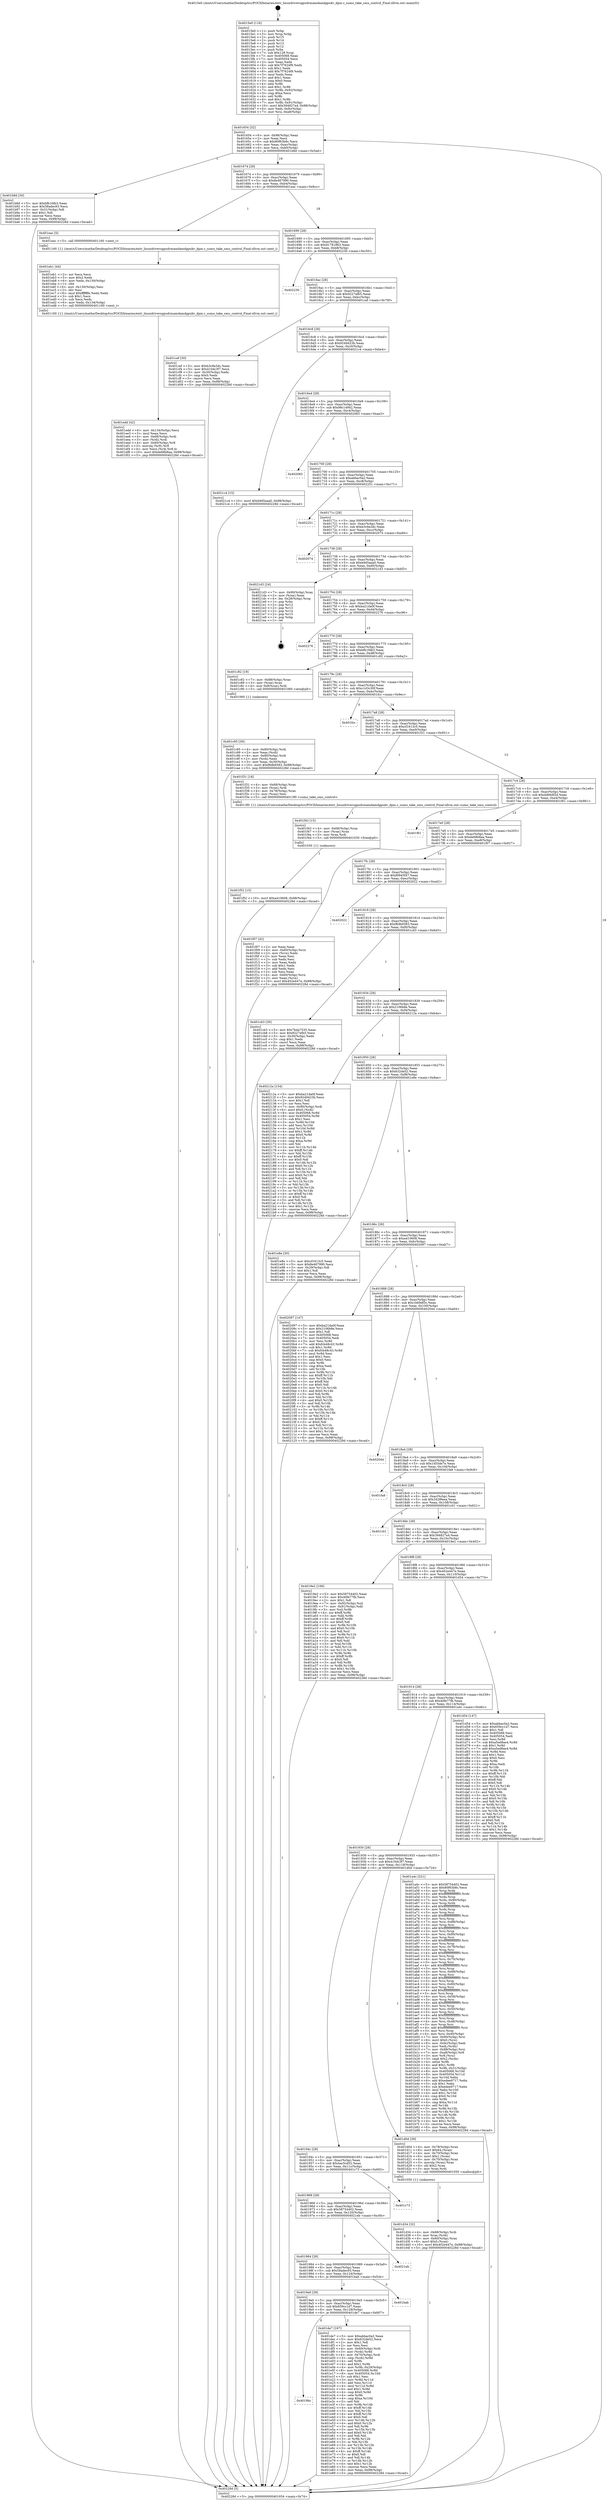 digraph "0x4015e0" {
  label = "0x4015e0 (/mnt/c/Users/mathe/Desktop/tcc/POCII/binaries/extr_linuxdriversgpudrmamdamdgpukv_dpm.c_sumo_take_smu_control_Final-ollvm.out::main(0))"
  labelloc = "t"
  node[shape=record]

  Entry [label="",width=0.3,height=0.3,shape=circle,fillcolor=black,style=filled]
  "0x401654" [label="{
     0x401654 [32]\l
     | [instrs]\l
     &nbsp;&nbsp;0x401654 \<+6\>: mov -0x98(%rbp),%eax\l
     &nbsp;&nbsp;0x40165a \<+2\>: mov %eax,%ecx\l
     &nbsp;&nbsp;0x40165c \<+6\>: sub $0x80f63b8c,%ecx\l
     &nbsp;&nbsp;0x401662 \<+6\>: mov %eax,-0xac(%rbp)\l
     &nbsp;&nbsp;0x401668 \<+6\>: mov %ecx,-0xb0(%rbp)\l
     &nbsp;&nbsp;0x40166e \<+6\>: je 0000000000401b8d \<main+0x5ad\>\l
  }"]
  "0x401b8d" [label="{
     0x401b8d [30]\l
     | [instrs]\l
     &nbsp;&nbsp;0x401b8d \<+5\>: mov $0xbfb1fdb3,%eax\l
     &nbsp;&nbsp;0x401b92 \<+5\>: mov $0x58adec93,%ecx\l
     &nbsp;&nbsp;0x401b97 \<+3\>: mov -0x31(%rbp),%dl\l
     &nbsp;&nbsp;0x401b9a \<+3\>: test $0x1,%dl\l
     &nbsp;&nbsp;0x401b9d \<+3\>: cmovne %ecx,%eax\l
     &nbsp;&nbsp;0x401ba0 \<+6\>: mov %eax,-0x98(%rbp)\l
     &nbsp;&nbsp;0x401ba6 \<+5\>: jmp 000000000040228d \<main+0xcad\>\l
  }"]
  "0x401674" [label="{
     0x401674 [28]\l
     | [instrs]\l
     &nbsp;&nbsp;0x401674 \<+5\>: jmp 0000000000401679 \<main+0x99\>\l
     &nbsp;&nbsp;0x401679 \<+6\>: mov -0xac(%rbp),%eax\l
     &nbsp;&nbsp;0x40167f \<+5\>: sub $0x8e467990,%eax\l
     &nbsp;&nbsp;0x401684 \<+6\>: mov %eax,-0xb4(%rbp)\l
     &nbsp;&nbsp;0x40168a \<+6\>: je 0000000000401eac \<main+0x8cc\>\l
  }"]
  Exit [label="",width=0.3,height=0.3,shape=circle,fillcolor=black,style=filled,peripheries=2]
  "0x401eac" [label="{
     0x401eac [5]\l
     | [instrs]\l
     &nbsp;&nbsp;0x401eac \<+5\>: call 0000000000401160 \<next_i\>\l
     | [calls]\l
     &nbsp;&nbsp;0x401160 \{1\} (/mnt/c/Users/mathe/Desktop/tcc/POCII/binaries/extr_linuxdriversgpudrmamdamdgpukv_dpm.c_sumo_take_smu_control_Final-ollvm.out::next_i)\l
  }"]
  "0x401690" [label="{
     0x401690 [28]\l
     | [instrs]\l
     &nbsp;&nbsp;0x401690 \<+5\>: jmp 0000000000401695 \<main+0xb5\>\l
     &nbsp;&nbsp;0x401695 \<+6\>: mov -0xac(%rbp),%eax\l
     &nbsp;&nbsp;0x40169b \<+5\>: sub $0x91781863,%eax\l
     &nbsp;&nbsp;0x4016a0 \<+6\>: mov %eax,-0xb8(%rbp)\l
     &nbsp;&nbsp;0x4016a6 \<+6\>: je 0000000000402230 \<main+0xc50\>\l
  }"]
  "0x401f52" [label="{
     0x401f52 [15]\l
     | [instrs]\l
     &nbsp;&nbsp;0x401f52 \<+10\>: movl $0xa410608,-0x98(%rbp)\l
     &nbsp;&nbsp;0x401f5c \<+5\>: jmp 000000000040228d \<main+0xcad\>\l
  }"]
  "0x402230" [label="{
     0x402230\l
  }", style=dashed]
  "0x4016ac" [label="{
     0x4016ac [28]\l
     | [instrs]\l
     &nbsp;&nbsp;0x4016ac \<+5\>: jmp 00000000004016b1 \<main+0xd1\>\l
     &nbsp;&nbsp;0x4016b1 \<+6\>: mov -0xac(%rbp),%eax\l
     &nbsp;&nbsp;0x4016b7 \<+5\>: sub $0x9227efb5,%eax\l
     &nbsp;&nbsp;0x4016bc \<+6\>: mov %eax,-0xbc(%rbp)\l
     &nbsp;&nbsp;0x4016c2 \<+6\>: je 0000000000401cef \<main+0x70f\>\l
  }"]
  "0x401f43" [label="{
     0x401f43 [15]\l
     | [instrs]\l
     &nbsp;&nbsp;0x401f43 \<+4\>: mov -0x68(%rbp),%rax\l
     &nbsp;&nbsp;0x401f47 \<+3\>: mov (%rax),%rax\l
     &nbsp;&nbsp;0x401f4a \<+3\>: mov %rax,%rdi\l
     &nbsp;&nbsp;0x401f4d \<+5\>: call 0000000000401030 \<free@plt\>\l
     | [calls]\l
     &nbsp;&nbsp;0x401030 \{1\} (unknown)\l
  }"]
  "0x401cef" [label="{
     0x401cef [30]\l
     | [instrs]\l
     &nbsp;&nbsp;0x401cef \<+5\>: mov $0xb3c9a3dc,%eax\l
     &nbsp;&nbsp;0x401cf4 \<+5\>: mov $0x410dc3f7,%ecx\l
     &nbsp;&nbsp;0x401cf9 \<+3\>: mov -0x30(%rbp),%edx\l
     &nbsp;&nbsp;0x401cfc \<+3\>: cmp $0x0,%edx\l
     &nbsp;&nbsp;0x401cff \<+3\>: cmove %ecx,%eax\l
     &nbsp;&nbsp;0x401d02 \<+6\>: mov %eax,-0x98(%rbp)\l
     &nbsp;&nbsp;0x401d08 \<+5\>: jmp 000000000040228d \<main+0xcad\>\l
  }"]
  "0x4016c8" [label="{
     0x4016c8 [28]\l
     | [instrs]\l
     &nbsp;&nbsp;0x4016c8 \<+5\>: jmp 00000000004016cd \<main+0xed\>\l
     &nbsp;&nbsp;0x4016cd \<+6\>: mov -0xac(%rbp),%eax\l
     &nbsp;&nbsp;0x4016d3 \<+5\>: sub $0x9249423b,%eax\l
     &nbsp;&nbsp;0x4016d8 \<+6\>: mov %eax,-0xc0(%rbp)\l
     &nbsp;&nbsp;0x4016de \<+6\>: je 00000000004021c4 \<main+0xbe4\>\l
  }"]
  "0x401edd" [label="{
     0x401edd [42]\l
     | [instrs]\l
     &nbsp;&nbsp;0x401edd \<+6\>: mov -0x134(%rbp),%ecx\l
     &nbsp;&nbsp;0x401ee3 \<+3\>: imul %eax,%ecx\l
     &nbsp;&nbsp;0x401ee6 \<+4\>: mov -0x68(%rbp),%rdi\l
     &nbsp;&nbsp;0x401eea \<+3\>: mov (%rdi),%rdi\l
     &nbsp;&nbsp;0x401eed \<+4\>: mov -0x60(%rbp),%r8\l
     &nbsp;&nbsp;0x401ef1 \<+3\>: movslq (%r8),%r8\l
     &nbsp;&nbsp;0x401ef4 \<+4\>: mov %ecx,(%rdi,%r8,4)\l
     &nbsp;&nbsp;0x401ef8 \<+10\>: movl $0xde68b8aa,-0x98(%rbp)\l
     &nbsp;&nbsp;0x401f02 \<+5\>: jmp 000000000040228d \<main+0xcad\>\l
  }"]
  "0x4021c4" [label="{
     0x4021c4 [15]\l
     | [instrs]\l
     &nbsp;&nbsp;0x4021c4 \<+10\>: movl $0xb9d5aaa0,-0x98(%rbp)\l
     &nbsp;&nbsp;0x4021ce \<+5\>: jmp 000000000040228d \<main+0xcad\>\l
  }"]
  "0x4016e4" [label="{
     0x4016e4 [28]\l
     | [instrs]\l
     &nbsp;&nbsp;0x4016e4 \<+5\>: jmp 00000000004016e9 \<main+0x109\>\l
     &nbsp;&nbsp;0x4016e9 \<+6\>: mov -0xac(%rbp),%eax\l
     &nbsp;&nbsp;0x4016ef \<+5\>: sub $0x98c14942,%eax\l
     &nbsp;&nbsp;0x4016f4 \<+6\>: mov %eax,-0xc4(%rbp)\l
     &nbsp;&nbsp;0x4016fa \<+6\>: je 0000000000402083 \<main+0xaa3\>\l
  }"]
  "0x401eb1" [label="{
     0x401eb1 [44]\l
     | [instrs]\l
     &nbsp;&nbsp;0x401eb1 \<+2\>: xor %ecx,%ecx\l
     &nbsp;&nbsp;0x401eb3 \<+5\>: mov $0x2,%edx\l
     &nbsp;&nbsp;0x401eb8 \<+6\>: mov %edx,-0x130(%rbp)\l
     &nbsp;&nbsp;0x401ebe \<+1\>: cltd\l
     &nbsp;&nbsp;0x401ebf \<+6\>: mov -0x130(%rbp),%esi\l
     &nbsp;&nbsp;0x401ec5 \<+2\>: idiv %esi\l
     &nbsp;&nbsp;0x401ec7 \<+6\>: imul $0xfffffffe,%edx,%edx\l
     &nbsp;&nbsp;0x401ecd \<+3\>: sub $0x1,%ecx\l
     &nbsp;&nbsp;0x401ed0 \<+2\>: sub %ecx,%edx\l
     &nbsp;&nbsp;0x401ed2 \<+6\>: mov %edx,-0x134(%rbp)\l
     &nbsp;&nbsp;0x401ed8 \<+5\>: call 0000000000401160 \<next_i\>\l
     | [calls]\l
     &nbsp;&nbsp;0x401160 \{1\} (/mnt/c/Users/mathe/Desktop/tcc/POCII/binaries/extr_linuxdriversgpudrmamdamdgpukv_dpm.c_sumo_take_smu_control_Final-ollvm.out::next_i)\l
  }"]
  "0x402083" [label="{
     0x402083\l
  }", style=dashed]
  "0x401700" [label="{
     0x401700 [28]\l
     | [instrs]\l
     &nbsp;&nbsp;0x401700 \<+5\>: jmp 0000000000401705 \<main+0x125\>\l
     &nbsp;&nbsp;0x401705 \<+6\>: mov -0xac(%rbp),%eax\l
     &nbsp;&nbsp;0x40170b \<+5\>: sub $0xabbac0a2,%eax\l
     &nbsp;&nbsp;0x401710 \<+6\>: mov %eax,-0xc8(%rbp)\l
     &nbsp;&nbsp;0x401716 \<+6\>: je 0000000000402251 \<main+0xc71\>\l
  }"]
  "0x4019bc" [label="{
     0x4019bc\l
  }", style=dashed]
  "0x402251" [label="{
     0x402251\l
  }", style=dashed]
  "0x40171c" [label="{
     0x40171c [28]\l
     | [instrs]\l
     &nbsp;&nbsp;0x40171c \<+5\>: jmp 0000000000401721 \<main+0x141\>\l
     &nbsp;&nbsp;0x401721 \<+6\>: mov -0xac(%rbp),%eax\l
     &nbsp;&nbsp;0x401727 \<+5\>: sub $0xb3c9a3dc,%eax\l
     &nbsp;&nbsp;0x40172c \<+6\>: mov %eax,-0xcc(%rbp)\l
     &nbsp;&nbsp;0x401732 \<+6\>: je 0000000000402074 \<main+0xa94\>\l
  }"]
  "0x401de7" [label="{
     0x401de7 [167]\l
     | [instrs]\l
     &nbsp;&nbsp;0x401de7 \<+5\>: mov $0xabbac0a2,%eax\l
     &nbsp;&nbsp;0x401dec \<+5\>: mov $0x632de52,%ecx\l
     &nbsp;&nbsp;0x401df1 \<+2\>: mov $0x1,%dl\l
     &nbsp;&nbsp;0x401df3 \<+2\>: xor %esi,%esi\l
     &nbsp;&nbsp;0x401df5 \<+4\>: mov -0x60(%rbp),%rdi\l
     &nbsp;&nbsp;0x401df9 \<+3\>: mov (%rdi),%r8d\l
     &nbsp;&nbsp;0x401dfc \<+4\>: mov -0x70(%rbp),%rdi\l
     &nbsp;&nbsp;0x401e00 \<+3\>: cmp (%rdi),%r8d\l
     &nbsp;&nbsp;0x401e03 \<+4\>: setl %r9b\l
     &nbsp;&nbsp;0x401e07 \<+4\>: and $0x1,%r9b\l
     &nbsp;&nbsp;0x401e0b \<+4\>: mov %r9b,-0x29(%rbp)\l
     &nbsp;&nbsp;0x401e0f \<+8\>: mov 0x405068,%r8d\l
     &nbsp;&nbsp;0x401e17 \<+8\>: mov 0x405054,%r10d\l
     &nbsp;&nbsp;0x401e1f \<+3\>: sub $0x1,%esi\l
     &nbsp;&nbsp;0x401e22 \<+3\>: mov %r8d,%r11d\l
     &nbsp;&nbsp;0x401e25 \<+3\>: add %esi,%r11d\l
     &nbsp;&nbsp;0x401e28 \<+4\>: imul %r11d,%r8d\l
     &nbsp;&nbsp;0x401e2c \<+4\>: and $0x1,%r8d\l
     &nbsp;&nbsp;0x401e30 \<+4\>: cmp $0x0,%r8d\l
     &nbsp;&nbsp;0x401e34 \<+4\>: sete %r9b\l
     &nbsp;&nbsp;0x401e38 \<+4\>: cmp $0xa,%r10d\l
     &nbsp;&nbsp;0x401e3c \<+3\>: setl %bl\l
     &nbsp;&nbsp;0x401e3f \<+3\>: mov %r9b,%r14b\l
     &nbsp;&nbsp;0x401e42 \<+4\>: xor $0xff,%r14b\l
     &nbsp;&nbsp;0x401e46 \<+3\>: mov %bl,%r15b\l
     &nbsp;&nbsp;0x401e49 \<+4\>: xor $0xff,%r15b\l
     &nbsp;&nbsp;0x401e4d \<+3\>: xor $0x0,%dl\l
     &nbsp;&nbsp;0x401e50 \<+3\>: mov %r14b,%r12b\l
     &nbsp;&nbsp;0x401e53 \<+4\>: and $0x0,%r12b\l
     &nbsp;&nbsp;0x401e57 \<+3\>: and %dl,%r9b\l
     &nbsp;&nbsp;0x401e5a \<+3\>: mov %r15b,%r13b\l
     &nbsp;&nbsp;0x401e5d \<+4\>: and $0x0,%r13b\l
     &nbsp;&nbsp;0x401e61 \<+2\>: and %dl,%bl\l
     &nbsp;&nbsp;0x401e63 \<+3\>: or %r9b,%r12b\l
     &nbsp;&nbsp;0x401e66 \<+3\>: or %bl,%r13b\l
     &nbsp;&nbsp;0x401e69 \<+3\>: xor %r13b,%r12b\l
     &nbsp;&nbsp;0x401e6c \<+3\>: or %r15b,%r14b\l
     &nbsp;&nbsp;0x401e6f \<+4\>: xor $0xff,%r14b\l
     &nbsp;&nbsp;0x401e73 \<+3\>: or $0x0,%dl\l
     &nbsp;&nbsp;0x401e76 \<+3\>: and %dl,%r14b\l
     &nbsp;&nbsp;0x401e79 \<+3\>: or %r14b,%r12b\l
     &nbsp;&nbsp;0x401e7c \<+4\>: test $0x1,%r12b\l
     &nbsp;&nbsp;0x401e80 \<+3\>: cmovne %ecx,%eax\l
     &nbsp;&nbsp;0x401e83 \<+6\>: mov %eax,-0x98(%rbp)\l
     &nbsp;&nbsp;0x401e89 \<+5\>: jmp 000000000040228d \<main+0xcad\>\l
  }"]
  "0x402074" [label="{
     0x402074\l
  }", style=dashed]
  "0x401738" [label="{
     0x401738 [28]\l
     | [instrs]\l
     &nbsp;&nbsp;0x401738 \<+5\>: jmp 000000000040173d \<main+0x15d\>\l
     &nbsp;&nbsp;0x40173d \<+6\>: mov -0xac(%rbp),%eax\l
     &nbsp;&nbsp;0x401743 \<+5\>: sub $0xb9d5aaa0,%eax\l
     &nbsp;&nbsp;0x401748 \<+6\>: mov %eax,-0xd0(%rbp)\l
     &nbsp;&nbsp;0x40174e \<+6\>: je 00000000004021d3 \<main+0xbf3\>\l
  }"]
  "0x4019a0" [label="{
     0x4019a0 [28]\l
     | [instrs]\l
     &nbsp;&nbsp;0x4019a0 \<+5\>: jmp 00000000004019a5 \<main+0x3c5\>\l
     &nbsp;&nbsp;0x4019a5 \<+6\>: mov -0xac(%rbp),%eax\l
     &nbsp;&nbsp;0x4019ab \<+5\>: sub $0x659cc1d7,%eax\l
     &nbsp;&nbsp;0x4019b0 \<+6\>: mov %eax,-0x128(%rbp)\l
     &nbsp;&nbsp;0x4019b6 \<+6\>: je 0000000000401de7 \<main+0x807\>\l
  }"]
  "0x4021d3" [label="{
     0x4021d3 [24]\l
     | [instrs]\l
     &nbsp;&nbsp;0x4021d3 \<+7\>: mov -0x90(%rbp),%rax\l
     &nbsp;&nbsp;0x4021da \<+2\>: mov (%rax),%eax\l
     &nbsp;&nbsp;0x4021dc \<+4\>: lea -0x28(%rbp),%rsp\l
     &nbsp;&nbsp;0x4021e0 \<+1\>: pop %rbx\l
     &nbsp;&nbsp;0x4021e1 \<+2\>: pop %r12\l
     &nbsp;&nbsp;0x4021e3 \<+2\>: pop %r13\l
     &nbsp;&nbsp;0x4021e5 \<+2\>: pop %r14\l
     &nbsp;&nbsp;0x4021e7 \<+2\>: pop %r15\l
     &nbsp;&nbsp;0x4021e9 \<+1\>: pop %rbp\l
     &nbsp;&nbsp;0x4021ea \<+1\>: ret\l
  }"]
  "0x401754" [label="{
     0x401754 [28]\l
     | [instrs]\l
     &nbsp;&nbsp;0x401754 \<+5\>: jmp 0000000000401759 \<main+0x179\>\l
     &nbsp;&nbsp;0x401759 \<+6\>: mov -0xac(%rbp),%eax\l
     &nbsp;&nbsp;0x40175f \<+5\>: sub $0xba21da0f,%eax\l
     &nbsp;&nbsp;0x401764 \<+6\>: mov %eax,-0xd4(%rbp)\l
     &nbsp;&nbsp;0x40176a \<+6\>: je 0000000000402276 \<main+0xc96\>\l
  }"]
  "0x401bab" [label="{
     0x401bab\l
  }", style=dashed]
  "0x402276" [label="{
     0x402276\l
  }", style=dashed]
  "0x401770" [label="{
     0x401770 [28]\l
     | [instrs]\l
     &nbsp;&nbsp;0x401770 \<+5\>: jmp 0000000000401775 \<main+0x195\>\l
     &nbsp;&nbsp;0x401775 \<+6\>: mov -0xac(%rbp),%eax\l
     &nbsp;&nbsp;0x40177b \<+5\>: sub $0xbfb1fdb3,%eax\l
     &nbsp;&nbsp;0x401780 \<+6\>: mov %eax,-0xd8(%rbp)\l
     &nbsp;&nbsp;0x401786 \<+6\>: je 0000000000401c82 \<main+0x6a2\>\l
  }"]
  "0x401984" [label="{
     0x401984 [28]\l
     | [instrs]\l
     &nbsp;&nbsp;0x401984 \<+5\>: jmp 0000000000401989 \<main+0x3a9\>\l
     &nbsp;&nbsp;0x401989 \<+6\>: mov -0xac(%rbp),%eax\l
     &nbsp;&nbsp;0x40198f \<+5\>: sub $0x58adec93,%eax\l
     &nbsp;&nbsp;0x401994 \<+6\>: mov %eax,-0x124(%rbp)\l
     &nbsp;&nbsp;0x40199a \<+6\>: je 0000000000401bab \<main+0x5cb\>\l
  }"]
  "0x401c82" [label="{
     0x401c82 [19]\l
     | [instrs]\l
     &nbsp;&nbsp;0x401c82 \<+7\>: mov -0x88(%rbp),%rax\l
     &nbsp;&nbsp;0x401c89 \<+3\>: mov (%rax),%rax\l
     &nbsp;&nbsp;0x401c8c \<+4\>: mov 0x8(%rax),%rdi\l
     &nbsp;&nbsp;0x401c90 \<+5\>: call 0000000000401060 \<atoi@plt\>\l
     | [calls]\l
     &nbsp;&nbsp;0x401060 \{1\} (unknown)\l
  }"]
  "0x40178c" [label="{
     0x40178c [28]\l
     | [instrs]\l
     &nbsp;&nbsp;0x40178c \<+5\>: jmp 0000000000401791 \<main+0x1b1\>\l
     &nbsp;&nbsp;0x401791 \<+6\>: mov -0xac(%rbp),%eax\l
     &nbsp;&nbsp;0x401797 \<+5\>: sub $0xc1d3c30f,%eax\l
     &nbsp;&nbsp;0x40179c \<+6\>: mov %eax,-0xdc(%rbp)\l
     &nbsp;&nbsp;0x4017a2 \<+6\>: je 0000000000401fcc \<main+0x9ec\>\l
  }"]
  "0x4021eb" [label="{
     0x4021eb\l
  }", style=dashed]
  "0x401fcc" [label="{
     0x401fcc\l
  }", style=dashed]
  "0x4017a8" [label="{
     0x4017a8 [28]\l
     | [instrs]\l
     &nbsp;&nbsp;0x4017a8 \<+5\>: jmp 00000000004017ad \<main+0x1cd\>\l
     &nbsp;&nbsp;0x4017ad \<+6\>: mov -0xac(%rbp),%eax\l
     &nbsp;&nbsp;0x4017b3 \<+5\>: sub $0xcf1613c5,%eax\l
     &nbsp;&nbsp;0x4017b8 \<+6\>: mov %eax,-0xe0(%rbp)\l
     &nbsp;&nbsp;0x4017be \<+6\>: je 0000000000401f31 \<main+0x951\>\l
  }"]
  "0x401968" [label="{
     0x401968 [28]\l
     | [instrs]\l
     &nbsp;&nbsp;0x401968 \<+5\>: jmp 000000000040196d \<main+0x38d\>\l
     &nbsp;&nbsp;0x40196d \<+6\>: mov -0xac(%rbp),%eax\l
     &nbsp;&nbsp;0x401973 \<+5\>: sub $0x58754402,%eax\l
     &nbsp;&nbsp;0x401978 \<+6\>: mov %eax,-0x120(%rbp)\l
     &nbsp;&nbsp;0x40197e \<+6\>: je 00000000004021eb \<main+0xc0b\>\l
  }"]
  "0x401f31" [label="{
     0x401f31 [18]\l
     | [instrs]\l
     &nbsp;&nbsp;0x401f31 \<+4\>: mov -0x68(%rbp),%rax\l
     &nbsp;&nbsp;0x401f35 \<+3\>: mov (%rax),%rdi\l
     &nbsp;&nbsp;0x401f38 \<+4\>: mov -0x78(%rbp),%rax\l
     &nbsp;&nbsp;0x401f3c \<+2\>: mov (%rax),%esi\l
     &nbsp;&nbsp;0x401f3e \<+5\>: call 00000000004013f0 \<sumo_take_smu_control\>\l
     | [calls]\l
     &nbsp;&nbsp;0x4013f0 \{1\} (/mnt/c/Users/mathe/Desktop/tcc/POCII/binaries/extr_linuxdriversgpudrmamdamdgpukv_dpm.c_sumo_take_smu_control_Final-ollvm.out::sumo_take_smu_control)\l
  }"]
  "0x4017c4" [label="{
     0x4017c4 [28]\l
     | [instrs]\l
     &nbsp;&nbsp;0x4017c4 \<+5\>: jmp 00000000004017c9 \<main+0x1e9\>\l
     &nbsp;&nbsp;0x4017c9 \<+6\>: mov -0xac(%rbp),%eax\l
     &nbsp;&nbsp;0x4017cf \<+5\>: sub $0xdd66df2d,%eax\l
     &nbsp;&nbsp;0x4017d4 \<+6\>: mov %eax,-0xe4(%rbp)\l
     &nbsp;&nbsp;0x4017da \<+6\>: je 0000000000401f61 \<main+0x981\>\l
  }"]
  "0x401c73" [label="{
     0x401c73\l
  }", style=dashed]
  "0x401f61" [label="{
     0x401f61\l
  }", style=dashed]
  "0x4017e0" [label="{
     0x4017e0 [28]\l
     | [instrs]\l
     &nbsp;&nbsp;0x4017e0 \<+5\>: jmp 00000000004017e5 \<main+0x205\>\l
     &nbsp;&nbsp;0x4017e5 \<+6\>: mov -0xac(%rbp),%eax\l
     &nbsp;&nbsp;0x4017eb \<+5\>: sub $0xde68b8aa,%eax\l
     &nbsp;&nbsp;0x4017f0 \<+6\>: mov %eax,-0xe8(%rbp)\l
     &nbsp;&nbsp;0x4017f6 \<+6\>: je 0000000000401f07 \<main+0x927\>\l
  }"]
  "0x401d34" [label="{
     0x401d34 [32]\l
     | [instrs]\l
     &nbsp;&nbsp;0x401d34 \<+4\>: mov -0x68(%rbp),%rdi\l
     &nbsp;&nbsp;0x401d38 \<+3\>: mov %rax,(%rdi)\l
     &nbsp;&nbsp;0x401d3b \<+4\>: mov -0x60(%rbp),%rax\l
     &nbsp;&nbsp;0x401d3f \<+6\>: movl $0x0,(%rax)\l
     &nbsp;&nbsp;0x401d45 \<+10\>: movl $0x402e447e,-0x98(%rbp)\l
     &nbsp;&nbsp;0x401d4f \<+5\>: jmp 000000000040228d \<main+0xcad\>\l
  }"]
  "0x401f07" [label="{
     0x401f07 [42]\l
     | [instrs]\l
     &nbsp;&nbsp;0x401f07 \<+2\>: xor %eax,%eax\l
     &nbsp;&nbsp;0x401f09 \<+4\>: mov -0x60(%rbp),%rcx\l
     &nbsp;&nbsp;0x401f0d \<+2\>: mov (%rcx),%edx\l
     &nbsp;&nbsp;0x401f0f \<+2\>: mov %eax,%esi\l
     &nbsp;&nbsp;0x401f11 \<+2\>: sub %edx,%esi\l
     &nbsp;&nbsp;0x401f13 \<+2\>: mov %eax,%edx\l
     &nbsp;&nbsp;0x401f15 \<+3\>: sub $0x1,%edx\l
     &nbsp;&nbsp;0x401f18 \<+2\>: add %edx,%esi\l
     &nbsp;&nbsp;0x401f1a \<+2\>: sub %esi,%eax\l
     &nbsp;&nbsp;0x401f1c \<+4\>: mov -0x60(%rbp),%rcx\l
     &nbsp;&nbsp;0x401f20 \<+2\>: mov %eax,(%rcx)\l
     &nbsp;&nbsp;0x401f22 \<+10\>: movl $0x402e447e,-0x98(%rbp)\l
     &nbsp;&nbsp;0x401f2c \<+5\>: jmp 000000000040228d \<main+0xcad\>\l
  }"]
  "0x4017fc" [label="{
     0x4017fc [28]\l
     | [instrs]\l
     &nbsp;&nbsp;0x4017fc \<+5\>: jmp 0000000000401801 \<main+0x221\>\l
     &nbsp;&nbsp;0x401801 \<+6\>: mov -0xac(%rbp),%eax\l
     &nbsp;&nbsp;0x401807 \<+5\>: sub $0xf0945f47,%eax\l
     &nbsp;&nbsp;0x40180c \<+6\>: mov %eax,-0xec(%rbp)\l
     &nbsp;&nbsp;0x401812 \<+6\>: je 0000000000402022 \<main+0xa42\>\l
  }"]
  "0x40194c" [label="{
     0x40194c [28]\l
     | [instrs]\l
     &nbsp;&nbsp;0x40194c \<+5\>: jmp 0000000000401951 \<main+0x371\>\l
     &nbsp;&nbsp;0x401951 \<+6\>: mov -0xac(%rbp),%eax\l
     &nbsp;&nbsp;0x401957 \<+5\>: sub $0x4ac5cd52,%eax\l
     &nbsp;&nbsp;0x40195c \<+6\>: mov %eax,-0x11c(%rbp)\l
     &nbsp;&nbsp;0x401962 \<+6\>: je 0000000000401c73 \<main+0x693\>\l
  }"]
  "0x402022" [label="{
     0x402022\l
  }", style=dashed]
  "0x401818" [label="{
     0x401818 [28]\l
     | [instrs]\l
     &nbsp;&nbsp;0x401818 \<+5\>: jmp 000000000040181d \<main+0x23d\>\l
     &nbsp;&nbsp;0x40181d \<+6\>: mov -0xac(%rbp),%eax\l
     &nbsp;&nbsp;0x401823 \<+5\>: sub $0xf6db9383,%eax\l
     &nbsp;&nbsp;0x401828 \<+6\>: mov %eax,-0xf0(%rbp)\l
     &nbsp;&nbsp;0x40182e \<+6\>: je 0000000000401cb3 \<main+0x6d3\>\l
  }"]
  "0x401d0d" [label="{
     0x401d0d [39]\l
     | [instrs]\l
     &nbsp;&nbsp;0x401d0d \<+4\>: mov -0x78(%rbp),%rax\l
     &nbsp;&nbsp;0x401d11 \<+6\>: movl $0x64,(%rax)\l
     &nbsp;&nbsp;0x401d17 \<+4\>: mov -0x70(%rbp),%rax\l
     &nbsp;&nbsp;0x401d1b \<+6\>: movl $0x1,(%rax)\l
     &nbsp;&nbsp;0x401d21 \<+4\>: mov -0x70(%rbp),%rax\l
     &nbsp;&nbsp;0x401d25 \<+3\>: movslq (%rax),%rax\l
     &nbsp;&nbsp;0x401d28 \<+4\>: shl $0x2,%rax\l
     &nbsp;&nbsp;0x401d2c \<+3\>: mov %rax,%rdi\l
     &nbsp;&nbsp;0x401d2f \<+5\>: call 0000000000401050 \<malloc@plt\>\l
     | [calls]\l
     &nbsp;&nbsp;0x401050 \{1\} (unknown)\l
  }"]
  "0x401cb3" [label="{
     0x401cb3 [30]\l
     | [instrs]\l
     &nbsp;&nbsp;0x401cb3 \<+5\>: mov $0x7bda7535,%eax\l
     &nbsp;&nbsp;0x401cb8 \<+5\>: mov $0x9227efb5,%ecx\l
     &nbsp;&nbsp;0x401cbd \<+3\>: mov -0x30(%rbp),%edx\l
     &nbsp;&nbsp;0x401cc0 \<+3\>: cmp $0x1,%edx\l
     &nbsp;&nbsp;0x401cc3 \<+3\>: cmovl %ecx,%eax\l
     &nbsp;&nbsp;0x401cc6 \<+6\>: mov %eax,-0x98(%rbp)\l
     &nbsp;&nbsp;0x401ccc \<+5\>: jmp 000000000040228d \<main+0xcad\>\l
  }"]
  "0x401834" [label="{
     0x401834 [28]\l
     | [instrs]\l
     &nbsp;&nbsp;0x401834 \<+5\>: jmp 0000000000401839 \<main+0x259\>\l
     &nbsp;&nbsp;0x401839 \<+6\>: mov -0xac(%rbp),%eax\l
     &nbsp;&nbsp;0x40183f \<+5\>: sub $0x2106b8e,%eax\l
     &nbsp;&nbsp;0x401844 \<+6\>: mov %eax,-0xf4(%rbp)\l
     &nbsp;&nbsp;0x40184a \<+6\>: je 000000000040212a \<main+0xb4a\>\l
  }"]
  "0x401c95" [label="{
     0x401c95 [30]\l
     | [instrs]\l
     &nbsp;&nbsp;0x401c95 \<+4\>: mov -0x80(%rbp),%rdi\l
     &nbsp;&nbsp;0x401c99 \<+2\>: mov %eax,(%rdi)\l
     &nbsp;&nbsp;0x401c9b \<+4\>: mov -0x80(%rbp),%rdi\l
     &nbsp;&nbsp;0x401c9f \<+2\>: mov (%rdi),%eax\l
     &nbsp;&nbsp;0x401ca1 \<+3\>: mov %eax,-0x30(%rbp)\l
     &nbsp;&nbsp;0x401ca4 \<+10\>: movl $0xf6db9383,-0x98(%rbp)\l
     &nbsp;&nbsp;0x401cae \<+5\>: jmp 000000000040228d \<main+0xcad\>\l
  }"]
  "0x40212a" [label="{
     0x40212a [154]\l
     | [instrs]\l
     &nbsp;&nbsp;0x40212a \<+5\>: mov $0xba21da0f,%eax\l
     &nbsp;&nbsp;0x40212f \<+5\>: mov $0x9249423b,%ecx\l
     &nbsp;&nbsp;0x402134 \<+2\>: mov $0x1,%dl\l
     &nbsp;&nbsp;0x402136 \<+2\>: xor %esi,%esi\l
     &nbsp;&nbsp;0x402138 \<+7\>: mov -0x90(%rbp),%rdi\l
     &nbsp;&nbsp;0x40213f \<+6\>: movl $0x0,(%rdi)\l
     &nbsp;&nbsp;0x402145 \<+8\>: mov 0x405068,%r8d\l
     &nbsp;&nbsp;0x40214d \<+8\>: mov 0x405054,%r9d\l
     &nbsp;&nbsp;0x402155 \<+3\>: sub $0x1,%esi\l
     &nbsp;&nbsp;0x402158 \<+3\>: mov %r8d,%r10d\l
     &nbsp;&nbsp;0x40215b \<+3\>: add %esi,%r10d\l
     &nbsp;&nbsp;0x40215e \<+4\>: imul %r10d,%r8d\l
     &nbsp;&nbsp;0x402162 \<+4\>: and $0x1,%r8d\l
     &nbsp;&nbsp;0x402166 \<+4\>: cmp $0x0,%r8d\l
     &nbsp;&nbsp;0x40216a \<+4\>: sete %r11b\l
     &nbsp;&nbsp;0x40216e \<+4\>: cmp $0xa,%r9d\l
     &nbsp;&nbsp;0x402172 \<+3\>: setl %bl\l
     &nbsp;&nbsp;0x402175 \<+3\>: mov %r11b,%r14b\l
     &nbsp;&nbsp;0x402178 \<+4\>: xor $0xff,%r14b\l
     &nbsp;&nbsp;0x40217c \<+3\>: mov %bl,%r15b\l
     &nbsp;&nbsp;0x40217f \<+4\>: xor $0xff,%r15b\l
     &nbsp;&nbsp;0x402183 \<+3\>: xor $0x0,%dl\l
     &nbsp;&nbsp;0x402186 \<+3\>: mov %r14b,%r12b\l
     &nbsp;&nbsp;0x402189 \<+4\>: and $0x0,%r12b\l
     &nbsp;&nbsp;0x40218d \<+3\>: and %dl,%r11b\l
     &nbsp;&nbsp;0x402190 \<+3\>: mov %r15b,%r13b\l
     &nbsp;&nbsp;0x402193 \<+4\>: and $0x0,%r13b\l
     &nbsp;&nbsp;0x402197 \<+2\>: and %dl,%bl\l
     &nbsp;&nbsp;0x402199 \<+3\>: or %r11b,%r12b\l
     &nbsp;&nbsp;0x40219c \<+3\>: or %bl,%r13b\l
     &nbsp;&nbsp;0x40219f \<+3\>: xor %r13b,%r12b\l
     &nbsp;&nbsp;0x4021a2 \<+3\>: or %r15b,%r14b\l
     &nbsp;&nbsp;0x4021a5 \<+4\>: xor $0xff,%r14b\l
     &nbsp;&nbsp;0x4021a9 \<+3\>: or $0x0,%dl\l
     &nbsp;&nbsp;0x4021ac \<+3\>: and %dl,%r14b\l
     &nbsp;&nbsp;0x4021af \<+3\>: or %r14b,%r12b\l
     &nbsp;&nbsp;0x4021b2 \<+4\>: test $0x1,%r12b\l
     &nbsp;&nbsp;0x4021b6 \<+3\>: cmovne %ecx,%eax\l
     &nbsp;&nbsp;0x4021b9 \<+6\>: mov %eax,-0x98(%rbp)\l
     &nbsp;&nbsp;0x4021bf \<+5\>: jmp 000000000040228d \<main+0xcad\>\l
  }"]
  "0x401850" [label="{
     0x401850 [28]\l
     | [instrs]\l
     &nbsp;&nbsp;0x401850 \<+5\>: jmp 0000000000401855 \<main+0x275\>\l
     &nbsp;&nbsp;0x401855 \<+6\>: mov -0xac(%rbp),%eax\l
     &nbsp;&nbsp;0x40185b \<+5\>: sub $0x632de52,%eax\l
     &nbsp;&nbsp;0x401860 \<+6\>: mov %eax,-0xf8(%rbp)\l
     &nbsp;&nbsp;0x401866 \<+6\>: je 0000000000401e8e \<main+0x8ae\>\l
  }"]
  "0x401930" [label="{
     0x401930 [28]\l
     | [instrs]\l
     &nbsp;&nbsp;0x401930 \<+5\>: jmp 0000000000401935 \<main+0x355\>\l
     &nbsp;&nbsp;0x401935 \<+6\>: mov -0xac(%rbp),%eax\l
     &nbsp;&nbsp;0x40193b \<+5\>: sub $0x410dc3f7,%eax\l
     &nbsp;&nbsp;0x401940 \<+6\>: mov %eax,-0x118(%rbp)\l
     &nbsp;&nbsp;0x401946 \<+6\>: je 0000000000401d0d \<main+0x72d\>\l
  }"]
  "0x401e8e" [label="{
     0x401e8e [30]\l
     | [instrs]\l
     &nbsp;&nbsp;0x401e8e \<+5\>: mov $0xcf1613c5,%eax\l
     &nbsp;&nbsp;0x401e93 \<+5\>: mov $0x8e467990,%ecx\l
     &nbsp;&nbsp;0x401e98 \<+3\>: mov -0x29(%rbp),%dl\l
     &nbsp;&nbsp;0x401e9b \<+3\>: test $0x1,%dl\l
     &nbsp;&nbsp;0x401e9e \<+3\>: cmovne %ecx,%eax\l
     &nbsp;&nbsp;0x401ea1 \<+6\>: mov %eax,-0x98(%rbp)\l
     &nbsp;&nbsp;0x401ea7 \<+5\>: jmp 000000000040228d \<main+0xcad\>\l
  }"]
  "0x40186c" [label="{
     0x40186c [28]\l
     | [instrs]\l
     &nbsp;&nbsp;0x40186c \<+5\>: jmp 0000000000401871 \<main+0x291\>\l
     &nbsp;&nbsp;0x401871 \<+6\>: mov -0xac(%rbp),%eax\l
     &nbsp;&nbsp;0x401877 \<+5\>: sub $0xa410608,%eax\l
     &nbsp;&nbsp;0x40187c \<+6\>: mov %eax,-0xfc(%rbp)\l
     &nbsp;&nbsp;0x401882 \<+6\>: je 0000000000402097 \<main+0xab7\>\l
  }"]
  "0x401a4c" [label="{
     0x401a4c [321]\l
     | [instrs]\l
     &nbsp;&nbsp;0x401a4c \<+5\>: mov $0x58754402,%eax\l
     &nbsp;&nbsp;0x401a51 \<+5\>: mov $0x80f63b8c,%ecx\l
     &nbsp;&nbsp;0x401a56 \<+3\>: mov %rsp,%rdx\l
     &nbsp;&nbsp;0x401a59 \<+4\>: add $0xfffffffffffffff0,%rdx\l
     &nbsp;&nbsp;0x401a5d \<+3\>: mov %rdx,%rsp\l
     &nbsp;&nbsp;0x401a60 \<+7\>: mov %rdx,-0x90(%rbp)\l
     &nbsp;&nbsp;0x401a67 \<+3\>: mov %rsp,%rdx\l
     &nbsp;&nbsp;0x401a6a \<+4\>: add $0xfffffffffffffff0,%rdx\l
     &nbsp;&nbsp;0x401a6e \<+3\>: mov %rdx,%rsp\l
     &nbsp;&nbsp;0x401a71 \<+3\>: mov %rsp,%rsi\l
     &nbsp;&nbsp;0x401a74 \<+4\>: add $0xfffffffffffffff0,%rsi\l
     &nbsp;&nbsp;0x401a78 \<+3\>: mov %rsi,%rsp\l
     &nbsp;&nbsp;0x401a7b \<+7\>: mov %rsi,-0x88(%rbp)\l
     &nbsp;&nbsp;0x401a82 \<+3\>: mov %rsp,%rsi\l
     &nbsp;&nbsp;0x401a85 \<+4\>: add $0xfffffffffffffff0,%rsi\l
     &nbsp;&nbsp;0x401a89 \<+3\>: mov %rsi,%rsp\l
     &nbsp;&nbsp;0x401a8c \<+4\>: mov %rsi,-0x80(%rbp)\l
     &nbsp;&nbsp;0x401a90 \<+3\>: mov %rsp,%rsi\l
     &nbsp;&nbsp;0x401a93 \<+4\>: add $0xfffffffffffffff0,%rsi\l
     &nbsp;&nbsp;0x401a97 \<+3\>: mov %rsi,%rsp\l
     &nbsp;&nbsp;0x401a9a \<+4\>: mov %rsi,-0x78(%rbp)\l
     &nbsp;&nbsp;0x401a9e \<+3\>: mov %rsp,%rsi\l
     &nbsp;&nbsp;0x401aa1 \<+4\>: add $0xfffffffffffffff0,%rsi\l
     &nbsp;&nbsp;0x401aa5 \<+3\>: mov %rsi,%rsp\l
     &nbsp;&nbsp;0x401aa8 \<+4\>: mov %rsi,-0x70(%rbp)\l
     &nbsp;&nbsp;0x401aac \<+3\>: mov %rsp,%rsi\l
     &nbsp;&nbsp;0x401aaf \<+4\>: add $0xfffffffffffffff0,%rsi\l
     &nbsp;&nbsp;0x401ab3 \<+3\>: mov %rsi,%rsp\l
     &nbsp;&nbsp;0x401ab6 \<+4\>: mov %rsi,-0x68(%rbp)\l
     &nbsp;&nbsp;0x401aba \<+3\>: mov %rsp,%rsi\l
     &nbsp;&nbsp;0x401abd \<+4\>: add $0xfffffffffffffff0,%rsi\l
     &nbsp;&nbsp;0x401ac1 \<+3\>: mov %rsi,%rsp\l
     &nbsp;&nbsp;0x401ac4 \<+4\>: mov %rsi,-0x60(%rbp)\l
     &nbsp;&nbsp;0x401ac8 \<+3\>: mov %rsp,%rsi\l
     &nbsp;&nbsp;0x401acb \<+4\>: add $0xfffffffffffffff0,%rsi\l
     &nbsp;&nbsp;0x401acf \<+3\>: mov %rsi,%rsp\l
     &nbsp;&nbsp;0x401ad2 \<+4\>: mov %rsi,-0x58(%rbp)\l
     &nbsp;&nbsp;0x401ad6 \<+3\>: mov %rsp,%rsi\l
     &nbsp;&nbsp;0x401ad9 \<+4\>: add $0xfffffffffffffff0,%rsi\l
     &nbsp;&nbsp;0x401add \<+3\>: mov %rsi,%rsp\l
     &nbsp;&nbsp;0x401ae0 \<+4\>: mov %rsi,-0x50(%rbp)\l
     &nbsp;&nbsp;0x401ae4 \<+3\>: mov %rsp,%rsi\l
     &nbsp;&nbsp;0x401ae7 \<+4\>: add $0xfffffffffffffff0,%rsi\l
     &nbsp;&nbsp;0x401aeb \<+3\>: mov %rsi,%rsp\l
     &nbsp;&nbsp;0x401aee \<+4\>: mov %rsi,-0x48(%rbp)\l
     &nbsp;&nbsp;0x401af2 \<+3\>: mov %rsp,%rsi\l
     &nbsp;&nbsp;0x401af5 \<+4\>: add $0xfffffffffffffff0,%rsi\l
     &nbsp;&nbsp;0x401af9 \<+3\>: mov %rsi,%rsp\l
     &nbsp;&nbsp;0x401afc \<+4\>: mov %rsi,-0x40(%rbp)\l
     &nbsp;&nbsp;0x401b00 \<+7\>: mov -0x90(%rbp),%rsi\l
     &nbsp;&nbsp;0x401b07 \<+6\>: movl $0x0,(%rsi)\l
     &nbsp;&nbsp;0x401b0d \<+6\>: mov -0x9c(%rbp),%edi\l
     &nbsp;&nbsp;0x401b13 \<+2\>: mov %edi,(%rdx)\l
     &nbsp;&nbsp;0x401b15 \<+7\>: mov -0x88(%rbp),%rsi\l
     &nbsp;&nbsp;0x401b1c \<+7\>: mov -0xa8(%rbp),%r8\l
     &nbsp;&nbsp;0x401b23 \<+3\>: mov %r8,(%rsi)\l
     &nbsp;&nbsp;0x401b26 \<+3\>: cmpl $0x2,(%rdx)\l
     &nbsp;&nbsp;0x401b29 \<+4\>: setne %r9b\l
     &nbsp;&nbsp;0x401b2d \<+4\>: and $0x1,%r9b\l
     &nbsp;&nbsp;0x401b31 \<+4\>: mov %r9b,-0x31(%rbp)\l
     &nbsp;&nbsp;0x401b35 \<+8\>: mov 0x405068,%r10d\l
     &nbsp;&nbsp;0x401b3d \<+8\>: mov 0x405054,%r11d\l
     &nbsp;&nbsp;0x401b45 \<+3\>: mov %r10d,%ebx\l
     &nbsp;&nbsp;0x401b48 \<+6\>: add $0xedee9717,%ebx\l
     &nbsp;&nbsp;0x401b4e \<+3\>: sub $0x1,%ebx\l
     &nbsp;&nbsp;0x401b51 \<+6\>: sub $0xedee9717,%ebx\l
     &nbsp;&nbsp;0x401b57 \<+4\>: imul %ebx,%r10d\l
     &nbsp;&nbsp;0x401b5b \<+4\>: and $0x1,%r10d\l
     &nbsp;&nbsp;0x401b5f \<+4\>: cmp $0x0,%r10d\l
     &nbsp;&nbsp;0x401b63 \<+4\>: sete %r9b\l
     &nbsp;&nbsp;0x401b67 \<+4\>: cmp $0xa,%r11d\l
     &nbsp;&nbsp;0x401b6b \<+4\>: setl %r14b\l
     &nbsp;&nbsp;0x401b6f \<+3\>: mov %r9b,%r15b\l
     &nbsp;&nbsp;0x401b72 \<+3\>: and %r14b,%r15b\l
     &nbsp;&nbsp;0x401b75 \<+3\>: xor %r14b,%r9b\l
     &nbsp;&nbsp;0x401b78 \<+3\>: or %r9b,%r15b\l
     &nbsp;&nbsp;0x401b7b \<+4\>: test $0x1,%r15b\l
     &nbsp;&nbsp;0x401b7f \<+3\>: cmovne %ecx,%eax\l
     &nbsp;&nbsp;0x401b82 \<+6\>: mov %eax,-0x98(%rbp)\l
     &nbsp;&nbsp;0x401b88 \<+5\>: jmp 000000000040228d \<main+0xcad\>\l
  }"]
  "0x402097" [label="{
     0x402097 [147]\l
     | [instrs]\l
     &nbsp;&nbsp;0x402097 \<+5\>: mov $0xba21da0f,%eax\l
     &nbsp;&nbsp;0x40209c \<+5\>: mov $0x2106b8e,%ecx\l
     &nbsp;&nbsp;0x4020a1 \<+2\>: mov $0x1,%dl\l
     &nbsp;&nbsp;0x4020a3 \<+7\>: mov 0x405068,%esi\l
     &nbsp;&nbsp;0x4020aa \<+7\>: mov 0x405054,%edi\l
     &nbsp;&nbsp;0x4020b1 \<+3\>: mov %esi,%r8d\l
     &nbsp;&nbsp;0x4020b4 \<+7\>: add $0xfcb48c43,%r8d\l
     &nbsp;&nbsp;0x4020bb \<+4\>: sub $0x1,%r8d\l
     &nbsp;&nbsp;0x4020bf \<+7\>: sub $0xfcb48c43,%r8d\l
     &nbsp;&nbsp;0x4020c6 \<+4\>: imul %r8d,%esi\l
     &nbsp;&nbsp;0x4020ca \<+3\>: and $0x1,%esi\l
     &nbsp;&nbsp;0x4020cd \<+3\>: cmp $0x0,%esi\l
     &nbsp;&nbsp;0x4020d0 \<+4\>: sete %r9b\l
     &nbsp;&nbsp;0x4020d4 \<+3\>: cmp $0xa,%edi\l
     &nbsp;&nbsp;0x4020d7 \<+4\>: setl %r10b\l
     &nbsp;&nbsp;0x4020db \<+3\>: mov %r9b,%r11b\l
     &nbsp;&nbsp;0x4020de \<+4\>: xor $0xff,%r11b\l
     &nbsp;&nbsp;0x4020e2 \<+3\>: mov %r10b,%bl\l
     &nbsp;&nbsp;0x4020e5 \<+3\>: xor $0xff,%bl\l
     &nbsp;&nbsp;0x4020e8 \<+3\>: xor $0x0,%dl\l
     &nbsp;&nbsp;0x4020eb \<+3\>: mov %r11b,%r14b\l
     &nbsp;&nbsp;0x4020ee \<+4\>: and $0x0,%r14b\l
     &nbsp;&nbsp;0x4020f2 \<+3\>: and %dl,%r9b\l
     &nbsp;&nbsp;0x4020f5 \<+3\>: mov %bl,%r15b\l
     &nbsp;&nbsp;0x4020f8 \<+4\>: and $0x0,%r15b\l
     &nbsp;&nbsp;0x4020fc \<+3\>: and %dl,%r10b\l
     &nbsp;&nbsp;0x4020ff \<+3\>: or %r9b,%r14b\l
     &nbsp;&nbsp;0x402102 \<+3\>: or %r10b,%r15b\l
     &nbsp;&nbsp;0x402105 \<+3\>: xor %r15b,%r14b\l
     &nbsp;&nbsp;0x402108 \<+3\>: or %bl,%r11b\l
     &nbsp;&nbsp;0x40210b \<+4\>: xor $0xff,%r11b\l
     &nbsp;&nbsp;0x40210f \<+3\>: or $0x0,%dl\l
     &nbsp;&nbsp;0x402112 \<+3\>: and %dl,%r11b\l
     &nbsp;&nbsp;0x402115 \<+3\>: or %r11b,%r14b\l
     &nbsp;&nbsp;0x402118 \<+4\>: test $0x1,%r14b\l
     &nbsp;&nbsp;0x40211c \<+3\>: cmovne %ecx,%eax\l
     &nbsp;&nbsp;0x40211f \<+6\>: mov %eax,-0x98(%rbp)\l
     &nbsp;&nbsp;0x402125 \<+5\>: jmp 000000000040228d \<main+0xcad\>\l
  }"]
  "0x401888" [label="{
     0x401888 [28]\l
     | [instrs]\l
     &nbsp;&nbsp;0x401888 \<+5\>: jmp 000000000040188d \<main+0x2ad\>\l
     &nbsp;&nbsp;0x40188d \<+6\>: mov -0xac(%rbp),%eax\l
     &nbsp;&nbsp;0x401893 \<+5\>: sub $0x1b69df3c,%eax\l
     &nbsp;&nbsp;0x401898 \<+6\>: mov %eax,-0x100(%rbp)\l
     &nbsp;&nbsp;0x40189e \<+6\>: je 0000000000402044 \<main+0xa64\>\l
  }"]
  "0x401914" [label="{
     0x401914 [28]\l
     | [instrs]\l
     &nbsp;&nbsp;0x401914 \<+5\>: jmp 0000000000401919 \<main+0x339\>\l
     &nbsp;&nbsp;0x401919 \<+6\>: mov -0xac(%rbp),%eax\l
     &nbsp;&nbsp;0x40191f \<+5\>: sub $0x40fe77fb,%eax\l
     &nbsp;&nbsp;0x401924 \<+6\>: mov %eax,-0x114(%rbp)\l
     &nbsp;&nbsp;0x40192a \<+6\>: je 0000000000401a4c \<main+0x46c\>\l
  }"]
  "0x402044" [label="{
     0x402044\l
  }", style=dashed]
  "0x4018a4" [label="{
     0x4018a4 [28]\l
     | [instrs]\l
     &nbsp;&nbsp;0x4018a4 \<+5\>: jmp 00000000004018a9 \<main+0x2c9\>\l
     &nbsp;&nbsp;0x4018a9 \<+6\>: mov -0xac(%rbp),%eax\l
     &nbsp;&nbsp;0x4018af \<+5\>: sub $0x1d55de7e,%eax\l
     &nbsp;&nbsp;0x4018b4 \<+6\>: mov %eax,-0x104(%rbp)\l
     &nbsp;&nbsp;0x4018ba \<+6\>: je 0000000000401fa8 \<main+0x9c8\>\l
  }"]
  "0x401d54" [label="{
     0x401d54 [147]\l
     | [instrs]\l
     &nbsp;&nbsp;0x401d54 \<+5\>: mov $0xabbac0a2,%eax\l
     &nbsp;&nbsp;0x401d59 \<+5\>: mov $0x659cc1d7,%ecx\l
     &nbsp;&nbsp;0x401d5e \<+2\>: mov $0x1,%dl\l
     &nbsp;&nbsp;0x401d60 \<+7\>: mov 0x405068,%esi\l
     &nbsp;&nbsp;0x401d67 \<+7\>: mov 0x405054,%edi\l
     &nbsp;&nbsp;0x401d6e \<+3\>: mov %esi,%r8d\l
     &nbsp;&nbsp;0x401d71 \<+7\>: sub $0xa5ed8ae4,%r8d\l
     &nbsp;&nbsp;0x401d78 \<+4\>: sub $0x1,%r8d\l
     &nbsp;&nbsp;0x401d7c \<+7\>: add $0xa5ed8ae4,%r8d\l
     &nbsp;&nbsp;0x401d83 \<+4\>: imul %r8d,%esi\l
     &nbsp;&nbsp;0x401d87 \<+3\>: and $0x1,%esi\l
     &nbsp;&nbsp;0x401d8a \<+3\>: cmp $0x0,%esi\l
     &nbsp;&nbsp;0x401d8d \<+4\>: sete %r9b\l
     &nbsp;&nbsp;0x401d91 \<+3\>: cmp $0xa,%edi\l
     &nbsp;&nbsp;0x401d94 \<+4\>: setl %r10b\l
     &nbsp;&nbsp;0x401d98 \<+3\>: mov %r9b,%r11b\l
     &nbsp;&nbsp;0x401d9b \<+4\>: xor $0xff,%r11b\l
     &nbsp;&nbsp;0x401d9f \<+3\>: mov %r10b,%bl\l
     &nbsp;&nbsp;0x401da2 \<+3\>: xor $0xff,%bl\l
     &nbsp;&nbsp;0x401da5 \<+3\>: xor $0x0,%dl\l
     &nbsp;&nbsp;0x401da8 \<+3\>: mov %r11b,%r14b\l
     &nbsp;&nbsp;0x401dab \<+4\>: and $0x0,%r14b\l
     &nbsp;&nbsp;0x401daf \<+3\>: and %dl,%r9b\l
     &nbsp;&nbsp;0x401db2 \<+3\>: mov %bl,%r15b\l
     &nbsp;&nbsp;0x401db5 \<+4\>: and $0x0,%r15b\l
     &nbsp;&nbsp;0x401db9 \<+3\>: and %dl,%r10b\l
     &nbsp;&nbsp;0x401dbc \<+3\>: or %r9b,%r14b\l
     &nbsp;&nbsp;0x401dbf \<+3\>: or %r10b,%r15b\l
     &nbsp;&nbsp;0x401dc2 \<+3\>: xor %r15b,%r14b\l
     &nbsp;&nbsp;0x401dc5 \<+3\>: or %bl,%r11b\l
     &nbsp;&nbsp;0x401dc8 \<+4\>: xor $0xff,%r11b\l
     &nbsp;&nbsp;0x401dcc \<+3\>: or $0x0,%dl\l
     &nbsp;&nbsp;0x401dcf \<+3\>: and %dl,%r11b\l
     &nbsp;&nbsp;0x401dd2 \<+3\>: or %r11b,%r14b\l
     &nbsp;&nbsp;0x401dd5 \<+4\>: test $0x1,%r14b\l
     &nbsp;&nbsp;0x401dd9 \<+3\>: cmovne %ecx,%eax\l
     &nbsp;&nbsp;0x401ddc \<+6\>: mov %eax,-0x98(%rbp)\l
     &nbsp;&nbsp;0x401de2 \<+5\>: jmp 000000000040228d \<main+0xcad\>\l
  }"]
  "0x401fa8" [label="{
     0x401fa8\l
  }", style=dashed]
  "0x4018c0" [label="{
     0x4018c0 [28]\l
     | [instrs]\l
     &nbsp;&nbsp;0x4018c0 \<+5\>: jmp 00000000004018c5 \<main+0x2e5\>\l
     &nbsp;&nbsp;0x4018c5 \<+6\>: mov -0xac(%rbp),%eax\l
     &nbsp;&nbsp;0x4018cb \<+5\>: sub $0x342f9eea,%eax\l
     &nbsp;&nbsp;0x4018d0 \<+6\>: mov %eax,-0x108(%rbp)\l
     &nbsp;&nbsp;0x4018d6 \<+6\>: je 0000000000401c01 \<main+0x621\>\l
  }"]
  "0x4015e0" [label="{
     0x4015e0 [116]\l
     | [instrs]\l
     &nbsp;&nbsp;0x4015e0 \<+1\>: push %rbp\l
     &nbsp;&nbsp;0x4015e1 \<+3\>: mov %rsp,%rbp\l
     &nbsp;&nbsp;0x4015e4 \<+2\>: push %r15\l
     &nbsp;&nbsp;0x4015e6 \<+2\>: push %r14\l
     &nbsp;&nbsp;0x4015e8 \<+2\>: push %r13\l
     &nbsp;&nbsp;0x4015ea \<+2\>: push %r12\l
     &nbsp;&nbsp;0x4015ec \<+1\>: push %rbx\l
     &nbsp;&nbsp;0x4015ed \<+7\>: sub $0x128,%rsp\l
     &nbsp;&nbsp;0x4015f4 \<+7\>: mov 0x405068,%eax\l
     &nbsp;&nbsp;0x4015fb \<+7\>: mov 0x405054,%ecx\l
     &nbsp;&nbsp;0x401602 \<+2\>: mov %eax,%edx\l
     &nbsp;&nbsp;0x401604 \<+6\>: sub $0x7f7624f9,%edx\l
     &nbsp;&nbsp;0x40160a \<+3\>: sub $0x1,%edx\l
     &nbsp;&nbsp;0x40160d \<+6\>: add $0x7f7624f9,%edx\l
     &nbsp;&nbsp;0x401613 \<+3\>: imul %edx,%eax\l
     &nbsp;&nbsp;0x401616 \<+3\>: and $0x1,%eax\l
     &nbsp;&nbsp;0x401619 \<+3\>: cmp $0x0,%eax\l
     &nbsp;&nbsp;0x40161c \<+4\>: sete %r8b\l
     &nbsp;&nbsp;0x401620 \<+4\>: and $0x1,%r8b\l
     &nbsp;&nbsp;0x401624 \<+7\>: mov %r8b,-0x92(%rbp)\l
     &nbsp;&nbsp;0x40162b \<+3\>: cmp $0xa,%ecx\l
     &nbsp;&nbsp;0x40162e \<+4\>: setl %r8b\l
     &nbsp;&nbsp;0x401632 \<+4\>: and $0x1,%r8b\l
     &nbsp;&nbsp;0x401636 \<+7\>: mov %r8b,-0x91(%rbp)\l
     &nbsp;&nbsp;0x40163d \<+10\>: movl $0x394827a4,-0x98(%rbp)\l
     &nbsp;&nbsp;0x401647 \<+6\>: mov %edi,-0x9c(%rbp)\l
     &nbsp;&nbsp;0x40164d \<+7\>: mov %rsi,-0xa8(%rbp)\l
  }"]
  "0x401c01" [label="{
     0x401c01\l
  }", style=dashed]
  "0x4018dc" [label="{
     0x4018dc [28]\l
     | [instrs]\l
     &nbsp;&nbsp;0x4018dc \<+5\>: jmp 00000000004018e1 \<main+0x301\>\l
     &nbsp;&nbsp;0x4018e1 \<+6\>: mov -0xac(%rbp),%eax\l
     &nbsp;&nbsp;0x4018e7 \<+5\>: sub $0x394827a4,%eax\l
     &nbsp;&nbsp;0x4018ec \<+6\>: mov %eax,-0x10c(%rbp)\l
     &nbsp;&nbsp;0x4018f2 \<+6\>: je 00000000004019e2 \<main+0x402\>\l
  }"]
  "0x40228d" [label="{
     0x40228d [5]\l
     | [instrs]\l
     &nbsp;&nbsp;0x40228d \<+5\>: jmp 0000000000401654 \<main+0x74\>\l
  }"]
  "0x4019e2" [label="{
     0x4019e2 [106]\l
     | [instrs]\l
     &nbsp;&nbsp;0x4019e2 \<+5\>: mov $0x58754402,%eax\l
     &nbsp;&nbsp;0x4019e7 \<+5\>: mov $0x40fe77fb,%ecx\l
     &nbsp;&nbsp;0x4019ec \<+2\>: mov $0x1,%dl\l
     &nbsp;&nbsp;0x4019ee \<+7\>: mov -0x92(%rbp),%sil\l
     &nbsp;&nbsp;0x4019f5 \<+7\>: mov -0x91(%rbp),%dil\l
     &nbsp;&nbsp;0x4019fc \<+3\>: mov %sil,%r8b\l
     &nbsp;&nbsp;0x4019ff \<+4\>: xor $0xff,%r8b\l
     &nbsp;&nbsp;0x401a03 \<+3\>: mov %dil,%r9b\l
     &nbsp;&nbsp;0x401a06 \<+4\>: xor $0xff,%r9b\l
     &nbsp;&nbsp;0x401a0a \<+3\>: xor $0x0,%dl\l
     &nbsp;&nbsp;0x401a0d \<+3\>: mov %r8b,%r10b\l
     &nbsp;&nbsp;0x401a10 \<+4\>: and $0x0,%r10b\l
     &nbsp;&nbsp;0x401a14 \<+3\>: and %dl,%sil\l
     &nbsp;&nbsp;0x401a17 \<+3\>: mov %r9b,%r11b\l
     &nbsp;&nbsp;0x401a1a \<+4\>: and $0x0,%r11b\l
     &nbsp;&nbsp;0x401a1e \<+3\>: and %dl,%dil\l
     &nbsp;&nbsp;0x401a21 \<+3\>: or %sil,%r10b\l
     &nbsp;&nbsp;0x401a24 \<+3\>: or %dil,%r11b\l
     &nbsp;&nbsp;0x401a27 \<+3\>: xor %r11b,%r10b\l
     &nbsp;&nbsp;0x401a2a \<+3\>: or %r9b,%r8b\l
     &nbsp;&nbsp;0x401a2d \<+4\>: xor $0xff,%r8b\l
     &nbsp;&nbsp;0x401a31 \<+3\>: or $0x0,%dl\l
     &nbsp;&nbsp;0x401a34 \<+3\>: and %dl,%r8b\l
     &nbsp;&nbsp;0x401a37 \<+3\>: or %r8b,%r10b\l
     &nbsp;&nbsp;0x401a3a \<+4\>: test $0x1,%r10b\l
     &nbsp;&nbsp;0x401a3e \<+3\>: cmovne %ecx,%eax\l
     &nbsp;&nbsp;0x401a41 \<+6\>: mov %eax,-0x98(%rbp)\l
     &nbsp;&nbsp;0x401a47 \<+5\>: jmp 000000000040228d \<main+0xcad\>\l
  }"]
  "0x4018f8" [label="{
     0x4018f8 [28]\l
     | [instrs]\l
     &nbsp;&nbsp;0x4018f8 \<+5\>: jmp 00000000004018fd \<main+0x31d\>\l
     &nbsp;&nbsp;0x4018fd \<+6\>: mov -0xac(%rbp),%eax\l
     &nbsp;&nbsp;0x401903 \<+5\>: sub $0x402e447e,%eax\l
     &nbsp;&nbsp;0x401908 \<+6\>: mov %eax,-0x110(%rbp)\l
     &nbsp;&nbsp;0x40190e \<+6\>: je 0000000000401d54 \<main+0x774\>\l
  }"]
  Entry -> "0x4015e0" [label=" 1"]
  "0x401654" -> "0x401b8d" [label=" 1"]
  "0x401654" -> "0x401674" [label=" 19"]
  "0x4021d3" -> Exit [label=" 1"]
  "0x401674" -> "0x401eac" [label=" 1"]
  "0x401674" -> "0x401690" [label=" 18"]
  "0x4021c4" -> "0x40228d" [label=" 1"]
  "0x401690" -> "0x402230" [label=" 0"]
  "0x401690" -> "0x4016ac" [label=" 18"]
  "0x40212a" -> "0x40228d" [label=" 1"]
  "0x4016ac" -> "0x401cef" [label=" 1"]
  "0x4016ac" -> "0x4016c8" [label=" 17"]
  "0x402097" -> "0x40228d" [label=" 1"]
  "0x4016c8" -> "0x4021c4" [label=" 1"]
  "0x4016c8" -> "0x4016e4" [label=" 16"]
  "0x401f52" -> "0x40228d" [label=" 1"]
  "0x4016e4" -> "0x402083" [label=" 0"]
  "0x4016e4" -> "0x401700" [label=" 16"]
  "0x401f43" -> "0x401f52" [label=" 1"]
  "0x401700" -> "0x402251" [label=" 0"]
  "0x401700" -> "0x40171c" [label=" 16"]
  "0x401f31" -> "0x401f43" [label=" 1"]
  "0x40171c" -> "0x402074" [label=" 0"]
  "0x40171c" -> "0x401738" [label=" 16"]
  "0x401f07" -> "0x40228d" [label=" 1"]
  "0x401738" -> "0x4021d3" [label=" 1"]
  "0x401738" -> "0x401754" [label=" 15"]
  "0x401eb1" -> "0x401edd" [label=" 1"]
  "0x401754" -> "0x402276" [label=" 0"]
  "0x401754" -> "0x401770" [label=" 15"]
  "0x401eac" -> "0x401eb1" [label=" 1"]
  "0x401770" -> "0x401c82" [label=" 1"]
  "0x401770" -> "0x40178c" [label=" 14"]
  "0x401de7" -> "0x40228d" [label=" 2"]
  "0x40178c" -> "0x401fcc" [label=" 0"]
  "0x40178c" -> "0x4017a8" [label=" 14"]
  "0x4019a0" -> "0x4019bc" [label=" 0"]
  "0x4017a8" -> "0x401f31" [label=" 1"]
  "0x4017a8" -> "0x4017c4" [label=" 13"]
  "0x401edd" -> "0x40228d" [label=" 1"]
  "0x4017c4" -> "0x401f61" [label=" 0"]
  "0x4017c4" -> "0x4017e0" [label=" 13"]
  "0x401984" -> "0x4019a0" [label=" 2"]
  "0x4017e0" -> "0x401f07" [label=" 1"]
  "0x4017e0" -> "0x4017fc" [label=" 12"]
  "0x401e8e" -> "0x40228d" [label=" 2"]
  "0x4017fc" -> "0x402022" [label=" 0"]
  "0x4017fc" -> "0x401818" [label=" 12"]
  "0x401968" -> "0x401984" [label=" 2"]
  "0x401818" -> "0x401cb3" [label=" 1"]
  "0x401818" -> "0x401834" [label=" 11"]
  "0x401968" -> "0x4021eb" [label=" 0"]
  "0x401834" -> "0x40212a" [label=" 1"]
  "0x401834" -> "0x401850" [label=" 10"]
  "0x40194c" -> "0x401968" [label=" 2"]
  "0x401850" -> "0x401e8e" [label=" 2"]
  "0x401850" -> "0x40186c" [label=" 8"]
  "0x401984" -> "0x401bab" [label=" 0"]
  "0x40186c" -> "0x402097" [label=" 1"]
  "0x40186c" -> "0x401888" [label=" 7"]
  "0x401d54" -> "0x40228d" [label=" 2"]
  "0x401888" -> "0x402044" [label=" 0"]
  "0x401888" -> "0x4018a4" [label=" 7"]
  "0x401d0d" -> "0x401d34" [label=" 1"]
  "0x4018a4" -> "0x401fa8" [label=" 0"]
  "0x4018a4" -> "0x4018c0" [label=" 7"]
  "0x401930" -> "0x40194c" [label=" 2"]
  "0x4018c0" -> "0x401c01" [label=" 0"]
  "0x4018c0" -> "0x4018dc" [label=" 7"]
  "0x4019a0" -> "0x401de7" [label=" 2"]
  "0x4018dc" -> "0x4019e2" [label=" 1"]
  "0x4018dc" -> "0x4018f8" [label=" 6"]
  "0x4019e2" -> "0x40228d" [label=" 1"]
  "0x4015e0" -> "0x401654" [label=" 1"]
  "0x40228d" -> "0x401654" [label=" 19"]
  "0x401930" -> "0x401d0d" [label=" 1"]
  "0x4018f8" -> "0x401d54" [label=" 2"]
  "0x4018f8" -> "0x401914" [label=" 4"]
  "0x401d34" -> "0x40228d" [label=" 1"]
  "0x401914" -> "0x401a4c" [label=" 1"]
  "0x401914" -> "0x401930" [label=" 3"]
  "0x40194c" -> "0x401c73" [label=" 0"]
  "0x401a4c" -> "0x40228d" [label=" 1"]
  "0x401b8d" -> "0x40228d" [label=" 1"]
  "0x401c82" -> "0x401c95" [label=" 1"]
  "0x401c95" -> "0x40228d" [label=" 1"]
  "0x401cb3" -> "0x40228d" [label=" 1"]
  "0x401cef" -> "0x40228d" [label=" 1"]
}
